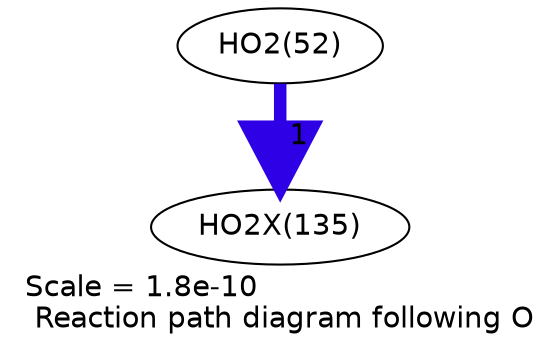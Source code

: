 digraph reaction_paths {
center=1;
s21 -> s55[fontname="Helvetica", penwidth=6, arrowsize=3, color="0.7, 1.5, 0.9"
, label=" 1"];
s21 [ fontname="Helvetica", label="HO2(52)"];
s55 [ fontname="Helvetica", label="HO2X(135)"];
 label = "Scale = 1.8e-10\l Reaction path diagram following O";
 fontname = "Helvetica";
}
